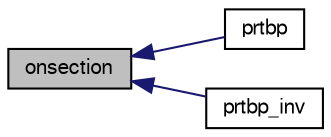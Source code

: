 digraph G
{
  edge [fontname="FreeSans",fontsize="10",labelfontname="FreeSans",labelfontsize="10"];
  node [fontname="FreeSans",fontsize="10",shape=record];
  rankdir=LR;
  Node1 [label="onsection",height=0.2,width=0.4,color="black", fillcolor="grey75", style="filled" fontcolor="black"];
  Node1 -> Node2 [dir=back,color="midnightblue",fontsize="10",style="solid",fontname="FreeSans"];
  Node2 [label="prtbp",height=0.2,width=0.4,color="black", fillcolor="white", style="filled",URL="$prtbp_8c.html#ae2068a782d6e50d63718fec38d77e31f"];
  Node1 -> Node3 [dir=back,color="midnightblue",fontsize="10",style="solid",fontname="FreeSans"];
  Node3 [label="prtbp_inv",height=0.2,width=0.4,color="black", fillcolor="white", style="filled",URL="$prtbp_8c.html#a518d5cd6341e8ea73f37ed1a9338fb8c"];
}
